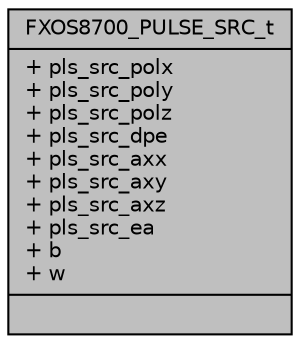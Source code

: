 digraph "FXOS8700_PULSE_SRC_t"
{
  edge [fontname="Helvetica",fontsize="10",labelfontname="Helvetica",labelfontsize="10"];
  node [fontname="Helvetica",fontsize="10",shape=record];
  Node1 [label="{FXOS8700_PULSE_SRC_t\n|+ pls_src_polx\l+ pls_src_poly\l+ pls_src_polz\l+ pls_src_dpe\l+ pls_src_axx\l+ pls_src_axy\l+ pls_src_axz\l+ pls_src_ea\l+ b\l+ w\l|}",height=0.2,width=0.4,color="black", fillcolor="grey75", style="filled", fontcolor="black"];
}
